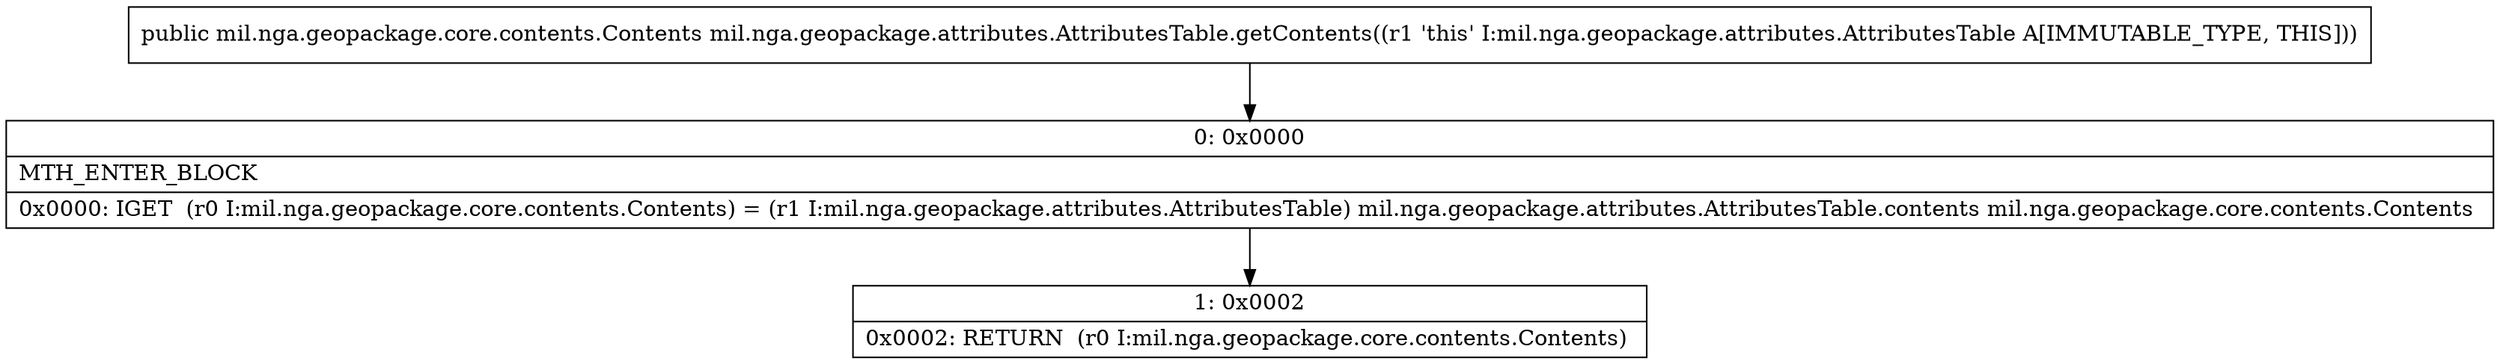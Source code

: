 digraph "CFG formil.nga.geopackage.attributes.AttributesTable.getContents()Lmil\/nga\/geopackage\/core\/contents\/Contents;" {
Node_0 [shape=record,label="{0\:\ 0x0000|MTH_ENTER_BLOCK\l|0x0000: IGET  (r0 I:mil.nga.geopackage.core.contents.Contents) = (r1 I:mil.nga.geopackage.attributes.AttributesTable) mil.nga.geopackage.attributes.AttributesTable.contents mil.nga.geopackage.core.contents.Contents \l}"];
Node_1 [shape=record,label="{1\:\ 0x0002|0x0002: RETURN  (r0 I:mil.nga.geopackage.core.contents.Contents) \l}"];
MethodNode[shape=record,label="{public mil.nga.geopackage.core.contents.Contents mil.nga.geopackage.attributes.AttributesTable.getContents((r1 'this' I:mil.nga.geopackage.attributes.AttributesTable A[IMMUTABLE_TYPE, THIS])) }"];
MethodNode -> Node_0;
Node_0 -> Node_1;
}

